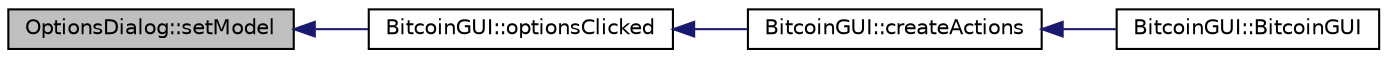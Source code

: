 digraph "OptionsDialog::setModel"
{
  edge [fontname="Helvetica",fontsize="10",labelfontname="Helvetica",labelfontsize="10"];
  node [fontname="Helvetica",fontsize="10",shape=record];
  rankdir="LR";
  Node59 [label="OptionsDialog::setModel",height=0.2,width=0.4,color="black", fillcolor="grey75", style="filled", fontcolor="black"];
  Node59 -> Node60 [dir="back",color="midnightblue",fontsize="10",style="solid",fontname="Helvetica"];
  Node60 [label="BitcoinGUI::optionsClicked",height=0.2,width=0.4,color="black", fillcolor="white", style="filled",URL="$class_bitcoin_g_u_i.html#a366dfb05459cb49fec8adb7f97bf2ad7",tooltip="Show configuration dialog. "];
  Node60 -> Node61 [dir="back",color="midnightblue",fontsize="10",style="solid",fontname="Helvetica"];
  Node61 [label="BitcoinGUI::createActions",height=0.2,width=0.4,color="black", fillcolor="white", style="filled",URL="$class_bitcoin_g_u_i.html#a218c9f5712e5a08ebc9ce06513430bba",tooltip="Create the main UI actions. "];
  Node61 -> Node62 [dir="back",color="midnightblue",fontsize="10",style="solid",fontname="Helvetica"];
  Node62 [label="BitcoinGUI::BitcoinGUI",height=0.2,width=0.4,color="black", fillcolor="white", style="filled",URL="$class_bitcoin_g_u_i.html#a2598b4ffab4a206877bee80916cc775c"];
}
